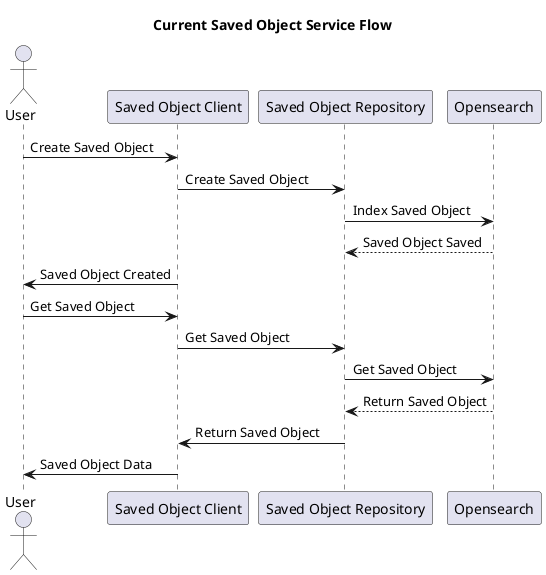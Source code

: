 @startuml
title: Current Saved Object Service Flow
actor User
participant "Saved Object Client" as Client
participant "Saved Object Repository" as Repo
participant "Opensearch" as OS

User -> Client: Create Saved Object
Client -> Repo: Create Saved Object
Repo -> OS: Index Saved Object
OS --> Repo: Saved Object Saved
Client -> User: Saved Object Created
User -> Client: Get Saved Object
Client -> Repo: Get Saved Object
Repo -> OS: Get Saved Object
OS --> Repo: Return Saved Object
Repo -> Client: Return Saved Object
Client -> User: Saved Object Data
@enduml